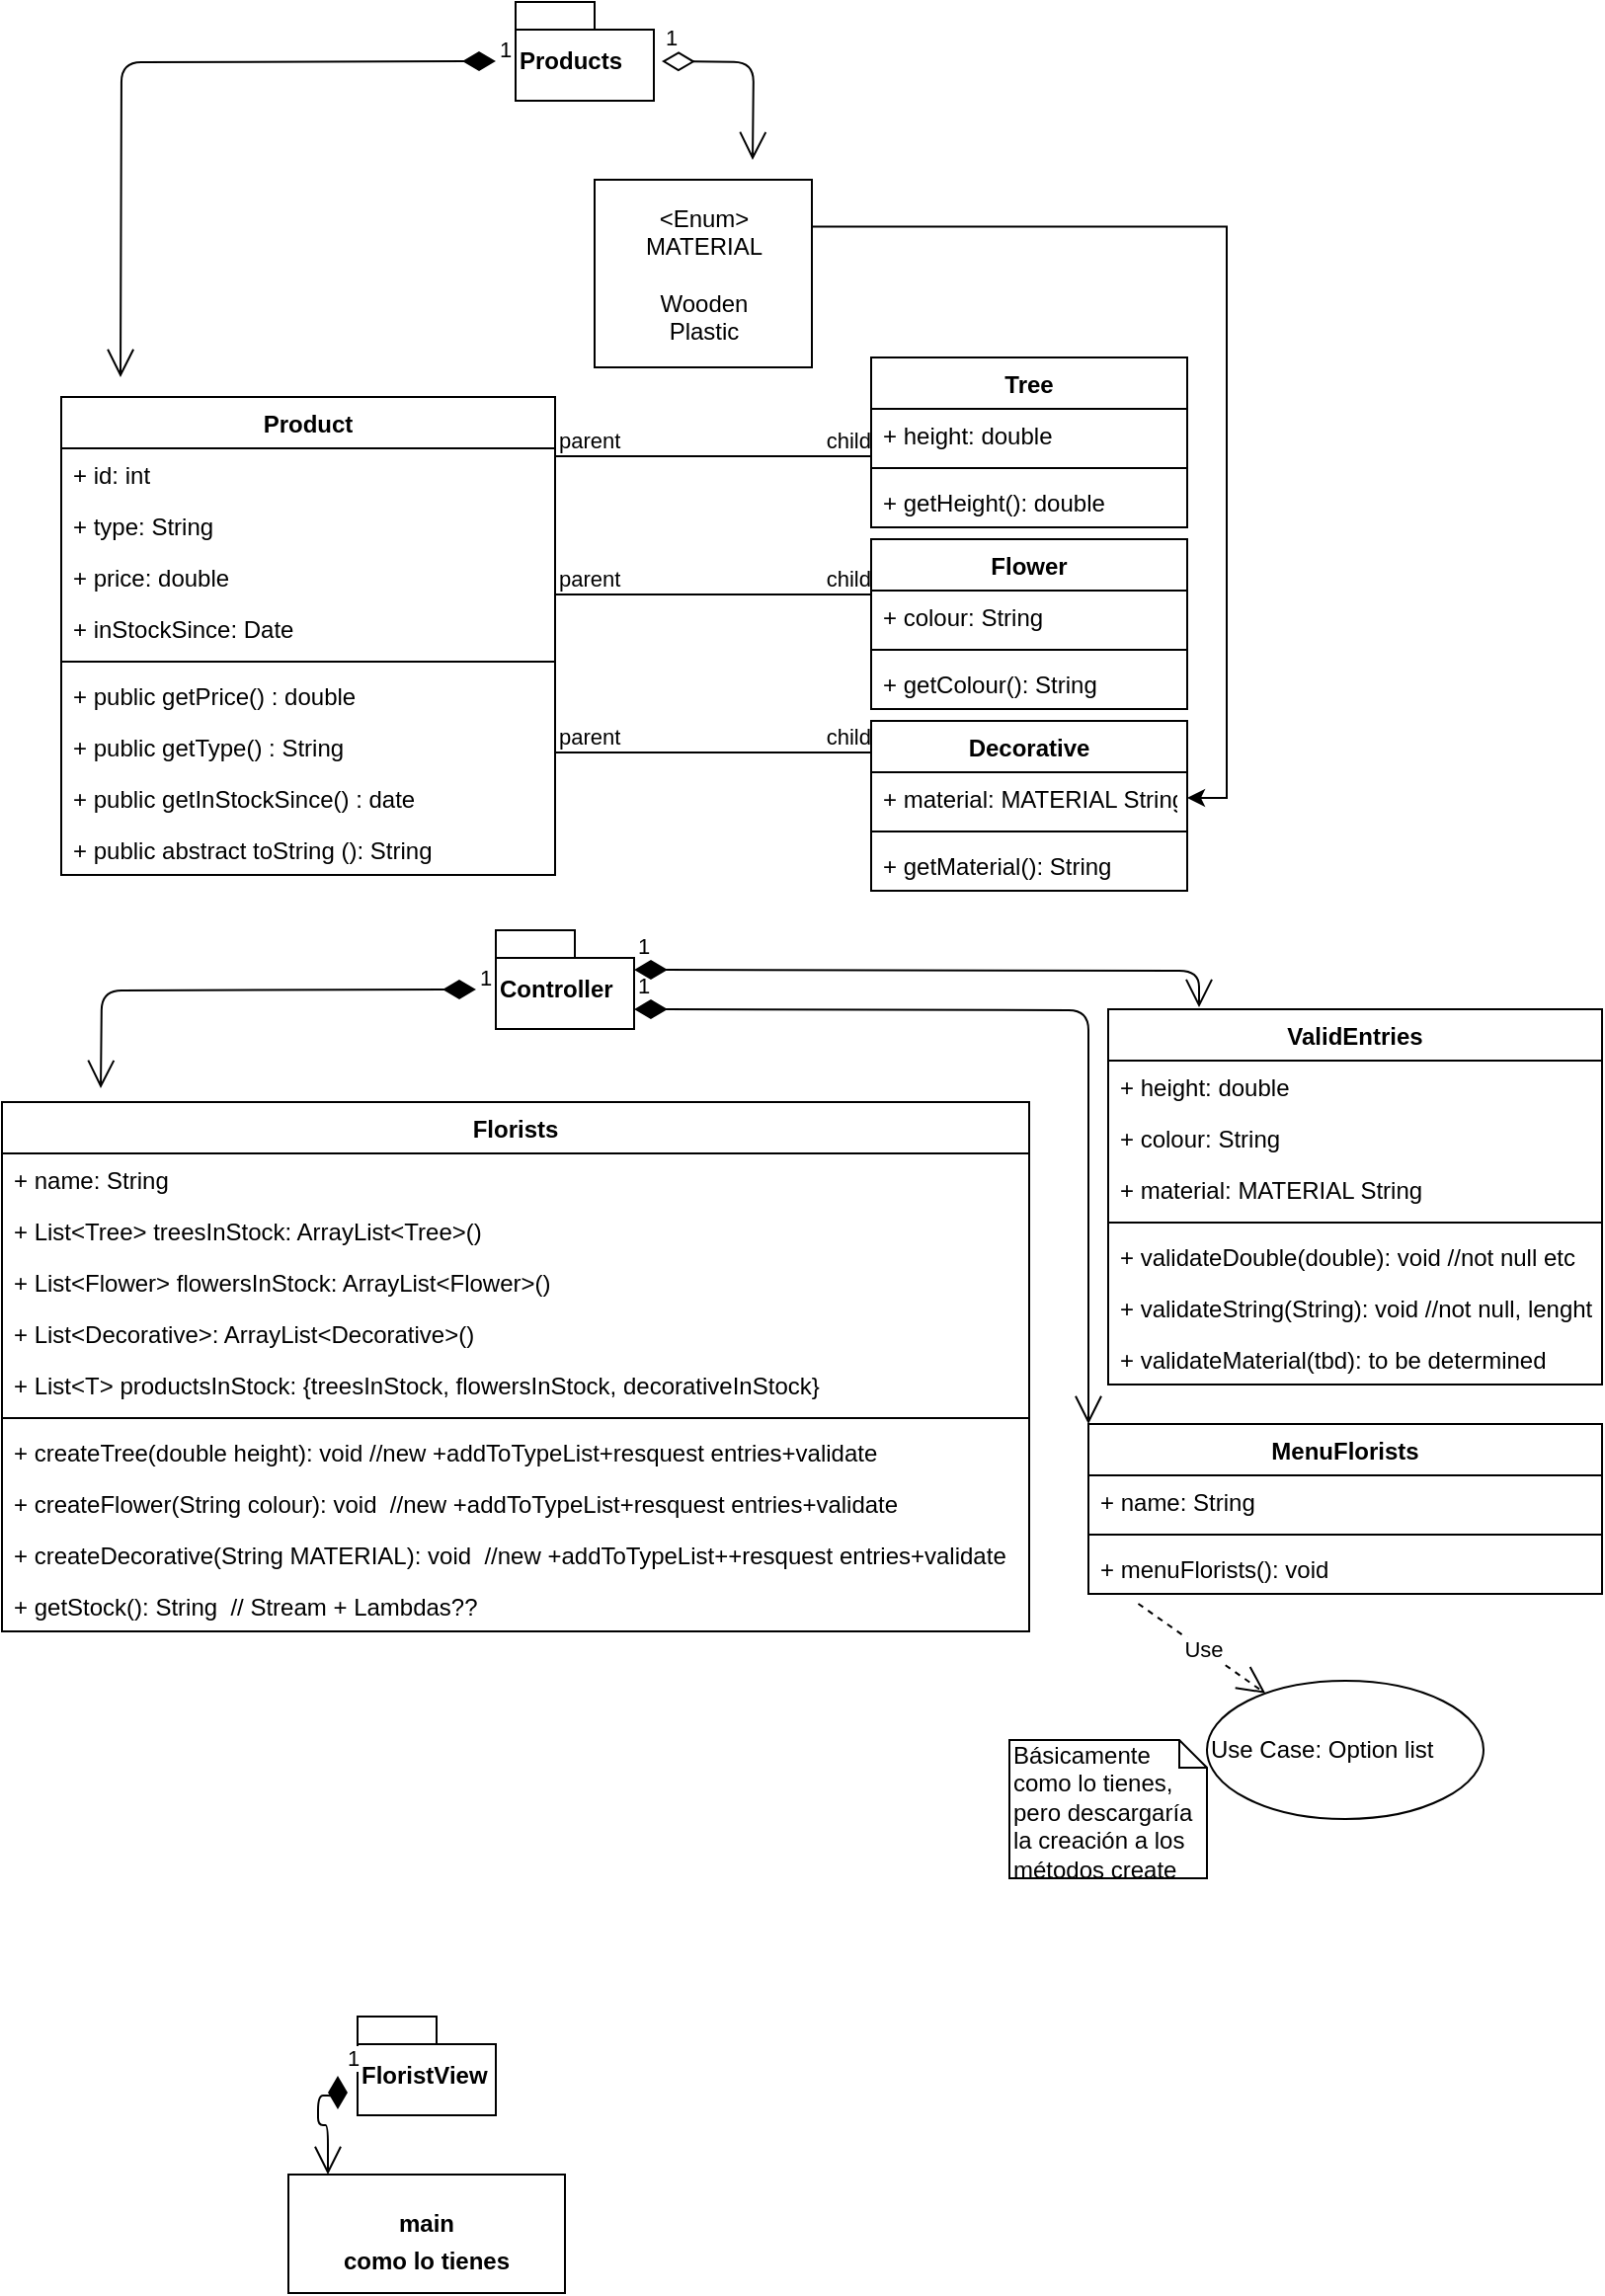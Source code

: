 <mxfile version="13.4.2" type="device"><diagram id="54iESV07MqUkHgPg7w5_" name="Page-1"><mxGraphModel dx="1022" dy="1638" grid="1" gridSize="10" guides="1" tooltips="1" connect="1" arrows="1" fold="1" page="1" pageScale="1" pageWidth="827" pageHeight="1169" math="0" shadow="0"><root><mxCell id="0"/><mxCell id="1" parent="0"/><mxCell id="leELCEXSAKKHarMbPttu-2" value="Products" style="shape=folder;fontStyle=1;spacingTop=10;tabWidth=40;tabHeight=14;tabPosition=left;html=1;align=left;" parent="1" vertex="1"><mxGeometry x="260" y="-80" width="70" height="50" as="geometry"/></mxCell><mxCell id="leELCEXSAKKHarMbPttu-3" value="Product" style="swimlane;fontStyle=1;align=center;verticalAlign=top;childLayout=stackLayout;horizontal=1;startSize=26;horizontalStack=0;resizeParent=1;resizeParentMax=0;resizeLast=0;collapsible=1;marginBottom=0;" parent="1" vertex="1"><mxGeometry x="30" y="120" width="250" height="242" as="geometry"/></mxCell><mxCell id="-TjbaKPPUusFJATKtnJS-2" value="+ id: int" style="text;strokeColor=none;fillColor=none;align=left;verticalAlign=top;spacingLeft=4;spacingRight=4;overflow=hidden;rotatable=0;points=[[0,0.5],[1,0.5]];portConstraint=eastwest;" vertex="1" parent="leELCEXSAKKHarMbPttu-3"><mxGeometry y="26" width="250" height="26" as="geometry"/></mxCell><mxCell id="leELCEXSAKKHarMbPttu-14" value="+ type: String" style="text;strokeColor=none;fillColor=none;align=left;verticalAlign=top;spacingLeft=4;spacingRight=4;overflow=hidden;rotatable=0;points=[[0,0.5],[1,0.5]];portConstraint=eastwest;" parent="leELCEXSAKKHarMbPttu-3" vertex="1"><mxGeometry y="52" width="250" height="26" as="geometry"/></mxCell><mxCell id="leELCEXSAKKHarMbPttu-4" value="+ price: double" style="text;strokeColor=none;fillColor=none;align=left;verticalAlign=top;spacingLeft=4;spacingRight=4;overflow=hidden;rotatable=0;points=[[0,0.5],[1,0.5]];portConstraint=eastwest;" parent="leELCEXSAKKHarMbPttu-3" vertex="1"><mxGeometry y="78" width="250" height="26" as="geometry"/></mxCell><mxCell id="-TjbaKPPUusFJATKtnJS-3" value="+ inStockSince: Date" style="text;strokeColor=none;fillColor=none;align=left;verticalAlign=top;spacingLeft=4;spacingRight=4;overflow=hidden;rotatable=0;points=[[0,0.5],[1,0.5]];portConstraint=eastwest;" vertex="1" parent="leELCEXSAKKHarMbPttu-3"><mxGeometry y="104" width="250" height="26" as="geometry"/></mxCell><mxCell id="leELCEXSAKKHarMbPttu-5" value="" style="line;strokeWidth=1;fillColor=none;align=left;verticalAlign=middle;spacingTop=-1;spacingLeft=3;spacingRight=3;rotatable=0;labelPosition=right;points=[];portConstraint=eastwest;" parent="leELCEXSAKKHarMbPttu-3" vertex="1"><mxGeometry y="130" width="250" height="8" as="geometry"/></mxCell><mxCell id="leELCEXSAKKHarMbPttu-6" value="+ public getPrice() : double" style="text;strokeColor=none;fillColor=none;align=left;verticalAlign=top;spacingLeft=4;spacingRight=4;overflow=hidden;rotatable=0;points=[[0,0.5],[1,0.5]];portConstraint=eastwest;" parent="leELCEXSAKKHarMbPttu-3" vertex="1"><mxGeometry y="138" width="250" height="26" as="geometry"/></mxCell><mxCell id="-TjbaKPPUusFJATKtnJS-54" value="+ public getType() : String" style="text;strokeColor=none;fillColor=none;align=left;verticalAlign=top;spacingLeft=4;spacingRight=4;overflow=hidden;rotatable=0;points=[[0,0.5],[1,0.5]];portConstraint=eastwest;" vertex="1" parent="leELCEXSAKKHarMbPttu-3"><mxGeometry y="164" width="250" height="26" as="geometry"/></mxCell><mxCell id="-TjbaKPPUusFJATKtnJS-27" value="+ public getInStockSince() : date" style="text;strokeColor=none;fillColor=none;align=left;verticalAlign=top;spacingLeft=4;spacingRight=4;overflow=hidden;rotatable=0;points=[[0,0.5],[1,0.5]];portConstraint=eastwest;" vertex="1" parent="leELCEXSAKKHarMbPttu-3"><mxGeometry y="190" width="250" height="26" as="geometry"/></mxCell><mxCell id="leELCEXSAKKHarMbPttu-15" value="+ public abstract toString (): String" style="text;strokeColor=none;fillColor=none;align=left;verticalAlign=top;spacingLeft=4;spacingRight=4;overflow=hidden;rotatable=0;points=[[0,0.5],[1,0.5]];portConstraint=eastwest;" parent="leELCEXSAKKHarMbPttu-3" vertex="1"><mxGeometry y="216" width="250" height="26" as="geometry"/></mxCell><mxCell id="-TjbaKPPUusFJATKtnJS-4" value="" style="endArrow=none;html=1;edgeStyle=orthogonalEdgeStyle;" edge="1" parent="1"><mxGeometry relative="1" as="geometry"><mxPoint x="280" y="150" as="sourcePoint"/><mxPoint x="440" y="150" as="targetPoint"/></mxGeometry></mxCell><mxCell id="-TjbaKPPUusFJATKtnJS-5" value="parent" style="edgeLabel;resizable=0;html=1;align=left;verticalAlign=bottom;" connectable="0" vertex="1" parent="-TjbaKPPUusFJATKtnJS-4"><mxGeometry x="-1" relative="1" as="geometry"/></mxCell><mxCell id="-TjbaKPPUusFJATKtnJS-6" value="child" style="edgeLabel;resizable=0;html=1;align=right;verticalAlign=bottom;" connectable="0" vertex="1" parent="-TjbaKPPUusFJATKtnJS-4"><mxGeometry x="1" relative="1" as="geometry"/></mxCell><mxCell id="-TjbaKPPUusFJATKtnJS-7" value="" style="endArrow=none;html=1;edgeStyle=orthogonalEdgeStyle;" edge="1" parent="1"><mxGeometry relative="1" as="geometry"><mxPoint x="280" y="220" as="sourcePoint"/><mxPoint x="440" y="220" as="targetPoint"/></mxGeometry></mxCell><mxCell id="-TjbaKPPUusFJATKtnJS-8" value="parent" style="edgeLabel;resizable=0;html=1;align=left;verticalAlign=bottom;" connectable="0" vertex="1" parent="-TjbaKPPUusFJATKtnJS-7"><mxGeometry x="-1" relative="1" as="geometry"/></mxCell><mxCell id="-TjbaKPPUusFJATKtnJS-9" value="child" style="edgeLabel;resizable=0;html=1;align=right;verticalAlign=bottom;" connectable="0" vertex="1" parent="-TjbaKPPUusFJATKtnJS-7"><mxGeometry x="1" relative="1" as="geometry"/></mxCell><mxCell id="-TjbaKPPUusFJATKtnJS-10" value="" style="endArrow=none;html=1;edgeStyle=orthogonalEdgeStyle;" edge="1" parent="1"><mxGeometry relative="1" as="geometry"><mxPoint x="280" y="300" as="sourcePoint"/><mxPoint x="440" y="300" as="targetPoint"/></mxGeometry></mxCell><mxCell id="-TjbaKPPUusFJATKtnJS-11" value="parent" style="edgeLabel;resizable=0;html=1;align=left;verticalAlign=bottom;" connectable="0" vertex="1" parent="-TjbaKPPUusFJATKtnJS-10"><mxGeometry x="-1" relative="1" as="geometry"/></mxCell><mxCell id="-TjbaKPPUusFJATKtnJS-12" value="child" style="edgeLabel;resizable=0;html=1;align=right;verticalAlign=bottom;" connectable="0" vertex="1" parent="-TjbaKPPUusFJATKtnJS-10"><mxGeometry x="1" relative="1" as="geometry"/></mxCell><mxCell id="-TjbaKPPUusFJATKtnJS-13" value="Tree" style="swimlane;fontStyle=1;align=center;verticalAlign=top;childLayout=stackLayout;horizontal=1;startSize=26;horizontalStack=0;resizeParent=1;resizeParentMax=0;resizeLast=0;collapsible=1;marginBottom=0;" vertex="1" parent="1"><mxGeometry x="440" y="100" width="160" height="86" as="geometry"/></mxCell><mxCell id="-TjbaKPPUusFJATKtnJS-14" value="+ height: double" style="text;strokeColor=none;fillColor=none;align=left;verticalAlign=top;spacingLeft=4;spacingRight=4;overflow=hidden;rotatable=0;points=[[0,0.5],[1,0.5]];portConstraint=eastwest;" vertex="1" parent="-TjbaKPPUusFJATKtnJS-13"><mxGeometry y="26" width="160" height="26" as="geometry"/></mxCell><mxCell id="-TjbaKPPUusFJATKtnJS-15" value="" style="line;strokeWidth=1;fillColor=none;align=left;verticalAlign=middle;spacingTop=-1;spacingLeft=3;spacingRight=3;rotatable=0;labelPosition=right;points=[];portConstraint=eastwest;" vertex="1" parent="-TjbaKPPUusFJATKtnJS-13"><mxGeometry y="52" width="160" height="8" as="geometry"/></mxCell><mxCell id="-TjbaKPPUusFJATKtnJS-16" value="+ getHeight(): double" style="text;strokeColor=none;fillColor=none;align=left;verticalAlign=top;spacingLeft=4;spacingRight=4;overflow=hidden;rotatable=0;points=[[0,0.5],[1,0.5]];portConstraint=eastwest;" vertex="1" parent="-TjbaKPPUusFJATKtnJS-13"><mxGeometry y="60" width="160" height="26" as="geometry"/></mxCell><mxCell id="-TjbaKPPUusFJATKtnJS-19" value="Flower" style="swimlane;fontStyle=1;align=center;verticalAlign=top;childLayout=stackLayout;horizontal=1;startSize=26;horizontalStack=0;resizeParent=1;resizeParentMax=0;resizeLast=0;collapsible=1;marginBottom=0;" vertex="1" parent="1"><mxGeometry x="440" y="192" width="160" height="86" as="geometry"/></mxCell><mxCell id="-TjbaKPPUusFJATKtnJS-20" value="+ colour: String" style="text;strokeColor=none;fillColor=none;align=left;verticalAlign=top;spacingLeft=4;spacingRight=4;overflow=hidden;rotatable=0;points=[[0,0.5],[1,0.5]];portConstraint=eastwest;" vertex="1" parent="-TjbaKPPUusFJATKtnJS-19"><mxGeometry y="26" width="160" height="26" as="geometry"/></mxCell><mxCell id="-TjbaKPPUusFJATKtnJS-21" value="" style="line;strokeWidth=1;fillColor=none;align=left;verticalAlign=middle;spacingTop=-1;spacingLeft=3;spacingRight=3;rotatable=0;labelPosition=right;points=[];portConstraint=eastwest;" vertex="1" parent="-TjbaKPPUusFJATKtnJS-19"><mxGeometry y="52" width="160" height="8" as="geometry"/></mxCell><mxCell id="-TjbaKPPUusFJATKtnJS-22" value="+ getColour(): String" style="text;strokeColor=none;fillColor=none;align=left;verticalAlign=top;spacingLeft=4;spacingRight=4;overflow=hidden;rotatable=0;points=[[0,0.5],[1,0.5]];portConstraint=eastwest;" vertex="1" parent="-TjbaKPPUusFJATKtnJS-19"><mxGeometry y="60" width="160" height="26" as="geometry"/></mxCell><mxCell id="-TjbaKPPUusFJATKtnJS-23" value="Decorative" style="swimlane;fontStyle=1;align=center;verticalAlign=top;childLayout=stackLayout;horizontal=1;startSize=26;horizontalStack=0;resizeParent=1;resizeParentMax=0;resizeLast=0;collapsible=1;marginBottom=0;" vertex="1" parent="1"><mxGeometry x="440" y="284" width="160" height="86" as="geometry"/></mxCell><mxCell id="-TjbaKPPUusFJATKtnJS-24" value="+ material: MATERIAL String" style="text;strokeColor=none;fillColor=none;align=left;verticalAlign=top;spacingLeft=4;spacingRight=4;overflow=hidden;rotatable=0;points=[[0,0.5],[1,0.5]];portConstraint=eastwest;" vertex="1" parent="-TjbaKPPUusFJATKtnJS-23"><mxGeometry y="26" width="160" height="26" as="geometry"/></mxCell><mxCell id="-TjbaKPPUusFJATKtnJS-25" value="" style="line;strokeWidth=1;fillColor=none;align=left;verticalAlign=middle;spacingTop=-1;spacingLeft=3;spacingRight=3;rotatable=0;labelPosition=right;points=[];portConstraint=eastwest;" vertex="1" parent="-TjbaKPPUusFJATKtnJS-23"><mxGeometry y="52" width="160" height="8" as="geometry"/></mxCell><mxCell id="-TjbaKPPUusFJATKtnJS-26" value="+ getMaterial(): String" style="text;strokeColor=none;fillColor=none;align=left;verticalAlign=top;spacingLeft=4;spacingRight=4;overflow=hidden;rotatable=0;points=[[0,0.5],[1,0.5]];portConstraint=eastwest;" vertex="1" parent="-TjbaKPPUusFJATKtnJS-23"><mxGeometry y="60" width="160" height="26" as="geometry"/></mxCell><mxCell id="-TjbaKPPUusFJATKtnJS-37" style="edgeStyle=orthogonalEdgeStyle;rounded=0;orthogonalLoop=1;jettySize=auto;html=1;exitX=1;exitY=0.25;exitDx=0;exitDy=0;entryX=1;entryY=0.5;entryDx=0;entryDy=0;" edge="1" parent="1" source="-TjbaKPPUusFJATKtnJS-31" target="-TjbaKPPUusFJATKtnJS-24"><mxGeometry relative="1" as="geometry"><mxPoint x="670" y="300" as="targetPoint"/><Array as="points"><mxPoint x="620" y="34"/><mxPoint x="620" y="323"/></Array></mxGeometry></mxCell><mxCell id="-TjbaKPPUusFJATKtnJS-31" value="&amp;lt;Enum&amp;gt;&lt;br&gt;MATERIAL&lt;br&gt;&lt;br&gt;Wooden&lt;br&gt;Plastic" style="html=1;" vertex="1" parent="1"><mxGeometry x="300" y="10" width="110" height="95" as="geometry"/></mxCell><mxCell id="-TjbaKPPUusFJATKtnJS-38" value="Controller" style="shape=folder;fontStyle=1;spacingTop=10;tabWidth=40;tabHeight=14;tabPosition=left;html=1;align=left;" vertex="1" parent="1"><mxGeometry x="250" y="390" width="70" height="50" as="geometry"/></mxCell><mxCell id="-TjbaKPPUusFJATKtnJS-46" value="1" style="endArrow=open;html=1;endSize=12;startArrow=diamondThin;startSize=14;startFill=1;edgeStyle=orthogonalEdgeStyle;align=left;verticalAlign=bottom;" edge="1" parent="1"><mxGeometry x="-1" y="3" relative="1" as="geometry"><mxPoint x="250" y="-50" as="sourcePoint"/><mxPoint x="60" y="110" as="targetPoint"/></mxGeometry></mxCell><mxCell id="-TjbaKPPUusFJATKtnJS-48" value="1" style="endArrow=open;html=1;endSize=12;startArrow=diamondThin;startSize=14;startFill=0;edgeStyle=orthogonalEdgeStyle;align=left;verticalAlign=bottom;" edge="1" parent="1"><mxGeometry x="-1" y="3" relative="1" as="geometry"><mxPoint x="334" y="-50" as="sourcePoint"/><mxPoint x="380" as="targetPoint"/></mxGeometry></mxCell><mxCell id="-TjbaKPPUusFJATKtnJS-39" value="Florists" style="swimlane;fontStyle=1;align=center;verticalAlign=top;childLayout=stackLayout;horizontal=1;startSize=26;horizontalStack=0;resizeParent=1;resizeParentMax=0;resizeLast=0;collapsible=1;marginBottom=0;" vertex="1" parent="1"><mxGeometry y="477" width="520" height="268" as="geometry"/></mxCell><mxCell id="-TjbaKPPUusFJATKtnJS-52" value="+ name: String&#10;" style="text;strokeColor=none;fillColor=none;align=left;verticalAlign=top;spacingLeft=4;spacingRight=4;overflow=hidden;rotatable=0;points=[[0,0.5],[1,0.5]];portConstraint=eastwest;" vertex="1" parent="-TjbaKPPUusFJATKtnJS-39"><mxGeometry y="26" width="520" height="26" as="geometry"/></mxCell><mxCell id="-TjbaKPPUusFJATKtnJS-40" value="+ List&lt;Tree&gt; treesInStock: ArrayList&lt;Tree&gt;()&#10;" style="text;strokeColor=none;fillColor=none;align=left;verticalAlign=top;spacingLeft=4;spacingRight=4;overflow=hidden;rotatable=0;points=[[0,0.5],[1,0.5]];portConstraint=eastwest;" vertex="1" parent="-TjbaKPPUusFJATKtnJS-39"><mxGeometry y="52" width="520" height="26" as="geometry"/></mxCell><mxCell id="-TjbaKPPUusFJATKtnJS-53" value="+ List&lt;Flower&gt; flowersInStock: ArrayList&lt;Flower&gt;()&#10;" style="text;strokeColor=none;fillColor=none;align=left;verticalAlign=top;spacingLeft=4;spacingRight=4;overflow=hidden;rotatable=0;points=[[0,0.5],[1,0.5]];portConstraint=eastwest;" vertex="1" parent="-TjbaKPPUusFJATKtnJS-39"><mxGeometry y="78" width="520" height="26" as="geometry"/></mxCell><mxCell id="-TjbaKPPUusFJATKtnJS-51" value="+ List&lt;Decorative&gt;: ArrayList&lt;Decorative&gt;()&#10;&#10;" style="text;strokeColor=none;fillColor=none;align=left;verticalAlign=top;spacingLeft=4;spacingRight=4;overflow=hidden;rotatable=0;points=[[0,0.5],[1,0.5]];portConstraint=eastwest;" vertex="1" parent="-TjbaKPPUusFJATKtnJS-39"><mxGeometry y="104" width="520" height="26" as="geometry"/></mxCell><mxCell id="-TjbaKPPUusFJATKtnJS-65" value="+ List&lt;T&gt; productsInStock: {treesInStock, flowersInStock, decorativeInStock}&#10;" style="text;strokeColor=none;fillColor=none;align=left;verticalAlign=top;spacingLeft=4;spacingRight=4;overflow=hidden;rotatable=0;points=[[0,0.5],[1,0.5]];portConstraint=eastwest;" vertex="1" parent="-TjbaKPPUusFJATKtnJS-39"><mxGeometry y="130" width="520" height="26" as="geometry"/></mxCell><mxCell id="-TjbaKPPUusFJATKtnJS-68" value="" style="line;strokeWidth=1;fillColor=none;align=left;verticalAlign=middle;spacingTop=-1;spacingLeft=3;spacingRight=3;rotatable=0;labelPosition=right;points=[];portConstraint=eastwest;" vertex="1" parent="-TjbaKPPUusFJATKtnJS-39"><mxGeometry y="156" width="520" height="8" as="geometry"/></mxCell><mxCell id="-TjbaKPPUusFJATKtnJS-42" value="+ createTree(double height): void //new +addToTypeList+resquest entries+validate" style="text;strokeColor=none;fillColor=none;align=left;verticalAlign=top;spacingLeft=4;spacingRight=4;overflow=hidden;rotatable=0;points=[[0,0.5],[1,0.5]];portConstraint=eastwest;" vertex="1" parent="-TjbaKPPUusFJATKtnJS-39"><mxGeometry y="164" width="520" height="26" as="geometry"/></mxCell><mxCell id="-TjbaKPPUusFJATKtnJS-55" value="+ createFlower(String colour): void  //new +addToTypeList+resquest entries+validate" style="text;strokeColor=none;fillColor=none;align=left;verticalAlign=top;spacingLeft=4;spacingRight=4;overflow=hidden;rotatable=0;points=[[0,0.5],[1,0.5]];portConstraint=eastwest;" vertex="1" parent="-TjbaKPPUusFJATKtnJS-39"><mxGeometry y="190" width="520" height="26" as="geometry"/></mxCell><mxCell id="-TjbaKPPUusFJATKtnJS-64" value="+ createDecorative(String MATERIAL): void  //new +addToTypeList++resquest entries+validate" style="text;strokeColor=none;fillColor=none;align=left;verticalAlign=top;spacingLeft=4;spacingRight=4;overflow=hidden;rotatable=0;points=[[0,0.5],[1,0.5]];portConstraint=eastwest;" vertex="1" parent="-TjbaKPPUusFJATKtnJS-39"><mxGeometry y="216" width="520" height="26" as="geometry"/></mxCell><mxCell id="-TjbaKPPUusFJATKtnJS-83" value="+ getStock(): String  // Stream + Lambdas??" style="text;strokeColor=none;fillColor=none;align=left;verticalAlign=top;spacingLeft=4;spacingRight=4;overflow=hidden;rotatable=0;points=[[0,0.5],[1,0.5]];portConstraint=eastwest;" vertex="1" parent="-TjbaKPPUusFJATKtnJS-39"><mxGeometry y="242" width="520" height="26" as="geometry"/></mxCell><mxCell id="-TjbaKPPUusFJATKtnJS-69" value="MenuFlorists" style="swimlane;fontStyle=1;align=center;verticalAlign=top;childLayout=stackLayout;horizontal=1;startSize=26;horizontalStack=0;resizeParent=1;resizeParentMax=0;resizeLast=0;collapsible=1;marginBottom=0;" vertex="1" parent="1"><mxGeometry x="550" y="640" width="260" height="86" as="geometry"/></mxCell><mxCell id="-TjbaKPPUusFJATKtnJS-70" value="+ name: String" style="text;strokeColor=none;fillColor=none;align=left;verticalAlign=top;spacingLeft=4;spacingRight=4;overflow=hidden;rotatable=0;points=[[0,0.5],[1,0.5]];portConstraint=eastwest;" vertex="1" parent="-TjbaKPPUusFJATKtnJS-69"><mxGeometry y="26" width="260" height="26" as="geometry"/></mxCell><mxCell id="-TjbaKPPUusFJATKtnJS-71" value="" style="line;strokeWidth=1;fillColor=none;align=left;verticalAlign=middle;spacingTop=-1;spacingLeft=3;spacingRight=3;rotatable=0;labelPosition=right;points=[];portConstraint=eastwest;" vertex="1" parent="-TjbaKPPUusFJATKtnJS-69"><mxGeometry y="52" width="260" height="8" as="geometry"/></mxCell><mxCell id="-TjbaKPPUusFJATKtnJS-72" value="+ menuFlorists(): void  " style="text;strokeColor=none;fillColor=none;align=left;verticalAlign=top;spacingLeft=4;spacingRight=4;overflow=hidden;rotatable=0;points=[[0,0.5],[1,0.5]];portConstraint=eastwest;" vertex="1" parent="-TjbaKPPUusFJATKtnJS-69"><mxGeometry y="60" width="260" height="26" as="geometry"/></mxCell><mxCell id="-TjbaKPPUusFJATKtnJS-84" value="Use Case: Option list" style="ellipse;whiteSpace=wrap;html=1;align=left;" vertex="1" parent="1"><mxGeometry x="610" y="770" width="140" height="70" as="geometry"/></mxCell><mxCell id="-TjbaKPPUusFJATKtnJS-90" value="Básicamente como lo tienes, pero descargaría la creación a los métodos create" style="shape=note;whiteSpace=wrap;html=1;size=14;verticalAlign=top;align=left;spacingTop=-6;" vertex="1" parent="1"><mxGeometry x="510" y="800" width="100" height="70" as="geometry"/></mxCell><mxCell id="-TjbaKPPUusFJATKtnJS-91" value="Use" style="endArrow=open;endSize=12;dashed=1;html=1;exitX=0.097;exitY=1.192;exitDx=0;exitDy=0;exitPerimeter=0;" edge="1" parent="1" source="-TjbaKPPUusFJATKtnJS-72" target="-TjbaKPPUusFJATKtnJS-84"><mxGeometry width="160" relative="1" as="geometry"><mxPoint x="570" y="790" as="sourcePoint"/><mxPoint x="730" y="790" as="targetPoint"/></mxGeometry></mxCell><mxCell id="-TjbaKPPUusFJATKtnJS-92" value="ValidEntries" style="swimlane;fontStyle=1;align=center;verticalAlign=top;childLayout=stackLayout;horizontal=1;startSize=26;horizontalStack=0;resizeParent=1;resizeParentMax=0;resizeLast=0;collapsible=1;marginBottom=0;" vertex="1" parent="1"><mxGeometry x="560" y="430" width="250" height="190" as="geometry"/></mxCell><mxCell id="-TjbaKPPUusFJATKtnJS-93" value="+ height: double" style="text;strokeColor=none;fillColor=none;align=left;verticalAlign=top;spacingLeft=4;spacingRight=4;overflow=hidden;rotatable=0;points=[[0,0.5],[1,0.5]];portConstraint=eastwest;" vertex="1" parent="-TjbaKPPUusFJATKtnJS-92"><mxGeometry y="26" width="250" height="26" as="geometry"/></mxCell><mxCell id="-TjbaKPPUusFJATKtnJS-96" value="+ colour: String&#10;" style="text;strokeColor=none;fillColor=none;align=left;verticalAlign=top;spacingLeft=4;spacingRight=4;overflow=hidden;rotatable=0;points=[[0,0.5],[1,0.5]];portConstraint=eastwest;" vertex="1" parent="-TjbaKPPUusFJATKtnJS-92"><mxGeometry y="52" width="250" height="26" as="geometry"/></mxCell><mxCell id="-TjbaKPPUusFJATKtnJS-97" value="+ material: MATERIAL String&#10;" style="text;strokeColor=none;fillColor=none;align=left;verticalAlign=top;spacingLeft=4;spacingRight=4;overflow=hidden;rotatable=0;points=[[0,0.5],[1,0.5]];portConstraint=eastwest;" vertex="1" parent="-TjbaKPPUusFJATKtnJS-92"><mxGeometry y="78" width="250" height="26" as="geometry"/></mxCell><mxCell id="-TjbaKPPUusFJATKtnJS-94" value="" style="line;strokeWidth=1;fillColor=none;align=left;verticalAlign=middle;spacingTop=-1;spacingLeft=3;spacingRight=3;rotatable=0;labelPosition=right;points=[];portConstraint=eastwest;" vertex="1" parent="-TjbaKPPUusFJATKtnJS-92"><mxGeometry y="104" width="250" height="8" as="geometry"/></mxCell><mxCell id="-TjbaKPPUusFJATKtnJS-95" value="+ validateDouble(double): void //not null etc" style="text;strokeColor=none;fillColor=none;align=left;verticalAlign=top;spacingLeft=4;spacingRight=4;overflow=hidden;rotatable=0;points=[[0,0.5],[1,0.5]];portConstraint=eastwest;" vertex="1" parent="-TjbaKPPUusFJATKtnJS-92"><mxGeometry y="112" width="250" height="26" as="geometry"/></mxCell><mxCell id="-TjbaKPPUusFJATKtnJS-98" value="+ validateString(String): void //not null, lenght etc" style="text;strokeColor=none;fillColor=none;align=left;verticalAlign=top;spacingLeft=4;spacingRight=4;overflow=hidden;rotatable=0;points=[[0,0.5],[1,0.5]];portConstraint=eastwest;" vertex="1" parent="-TjbaKPPUusFJATKtnJS-92"><mxGeometry y="138" width="250" height="26" as="geometry"/></mxCell><mxCell id="-TjbaKPPUusFJATKtnJS-99" value="+ validateMaterial(tbd): to be determined" style="text;strokeColor=none;fillColor=none;align=left;verticalAlign=top;spacingLeft=4;spacingRight=4;overflow=hidden;rotatable=0;points=[[0,0.5],[1,0.5]];portConstraint=eastwest;" vertex="1" parent="-TjbaKPPUusFJATKtnJS-92"><mxGeometry y="164" width="250" height="26" as="geometry"/></mxCell><mxCell id="-TjbaKPPUusFJATKtnJS-102" value="1" style="endArrow=open;html=1;endSize=12;startArrow=diamondThin;startSize=14;startFill=1;edgeStyle=orthogonalEdgeStyle;align=left;verticalAlign=bottom;" edge="1" parent="1"><mxGeometry x="-1" y="3" relative="1" as="geometry"><mxPoint x="240" y="420" as="sourcePoint"/><mxPoint x="50" y="470" as="targetPoint"/></mxGeometry></mxCell><mxCell id="-TjbaKPPUusFJATKtnJS-103" value="1" style="endArrow=open;html=1;endSize=12;startArrow=diamondThin;startSize=14;startFill=1;edgeStyle=orthogonalEdgeStyle;align=left;verticalAlign=bottom;entryX=0;entryY=0;entryDx=0;entryDy=0;" edge="1" parent="1" target="-TjbaKPPUusFJATKtnJS-69"><mxGeometry x="-1" y="3" relative="1" as="geometry"><mxPoint x="320" y="430" as="sourcePoint"/><mxPoint x="350" y="460" as="targetPoint"/></mxGeometry></mxCell><mxCell id="-TjbaKPPUusFJATKtnJS-104" value="1" style="endArrow=open;html=1;endSize=12;startArrow=diamondThin;startSize=14;startFill=1;edgeStyle=orthogonalEdgeStyle;align=left;verticalAlign=bottom;entryX=0.184;entryY=-0.005;entryDx=0;entryDy=0;entryPerimeter=0;" edge="1" parent="1" target="-TjbaKPPUusFJATKtnJS-92"><mxGeometry x="-1" y="3" relative="1" as="geometry"><mxPoint x="320" y="410" as="sourcePoint"/><mxPoint x="550" y="620" as="targetPoint"/></mxGeometry></mxCell><mxCell id="-TjbaKPPUusFJATKtnJS-106" value="FloristView" style="shape=folder;fontStyle=1;spacingTop=10;tabWidth=40;tabHeight=14;tabPosition=left;html=1;align=left;" vertex="1" parent="1"><mxGeometry x="180" y="940" width="70" height="50" as="geometry"/></mxCell><mxCell id="-TjbaKPPUusFJATKtnJS-107" value="&lt;p style=&quot;margin: 0px ; margin-top: 4px ; text-align: center&quot;&gt;&lt;br&gt;&lt;b&gt;main&lt;/b&gt;&lt;/p&gt;&lt;p style=&quot;margin: 0px ; margin-top: 4px ; text-align: center&quot;&gt;&lt;b&gt;como lo tienes&lt;/b&gt;&lt;/p&gt;" style="verticalAlign=top;align=left;overflow=fill;fontSize=12;fontFamily=Helvetica;html=1;" vertex="1" parent="1"><mxGeometry x="145" y="1020" width="140" height="60" as="geometry"/></mxCell><mxCell id="-TjbaKPPUusFJATKtnJS-108" value="1" style="endArrow=open;html=1;endSize=12;startArrow=diamondThin;startSize=14;startFill=1;edgeStyle=orthogonalEdgeStyle;align=left;verticalAlign=bottom;" edge="1" parent="1"><mxGeometry x="-1" y="3" relative="1" as="geometry"><mxPoint x="170" y="970" as="sourcePoint"/><mxPoint x="165" y="1020" as="targetPoint"/><Array as="points"><mxPoint x="170" y="980"/><mxPoint x="160" y="980"/><mxPoint x="160" y="995"/><mxPoint x="165" y="995"/></Array></mxGeometry></mxCell></root></mxGraphModel></diagram></mxfile>